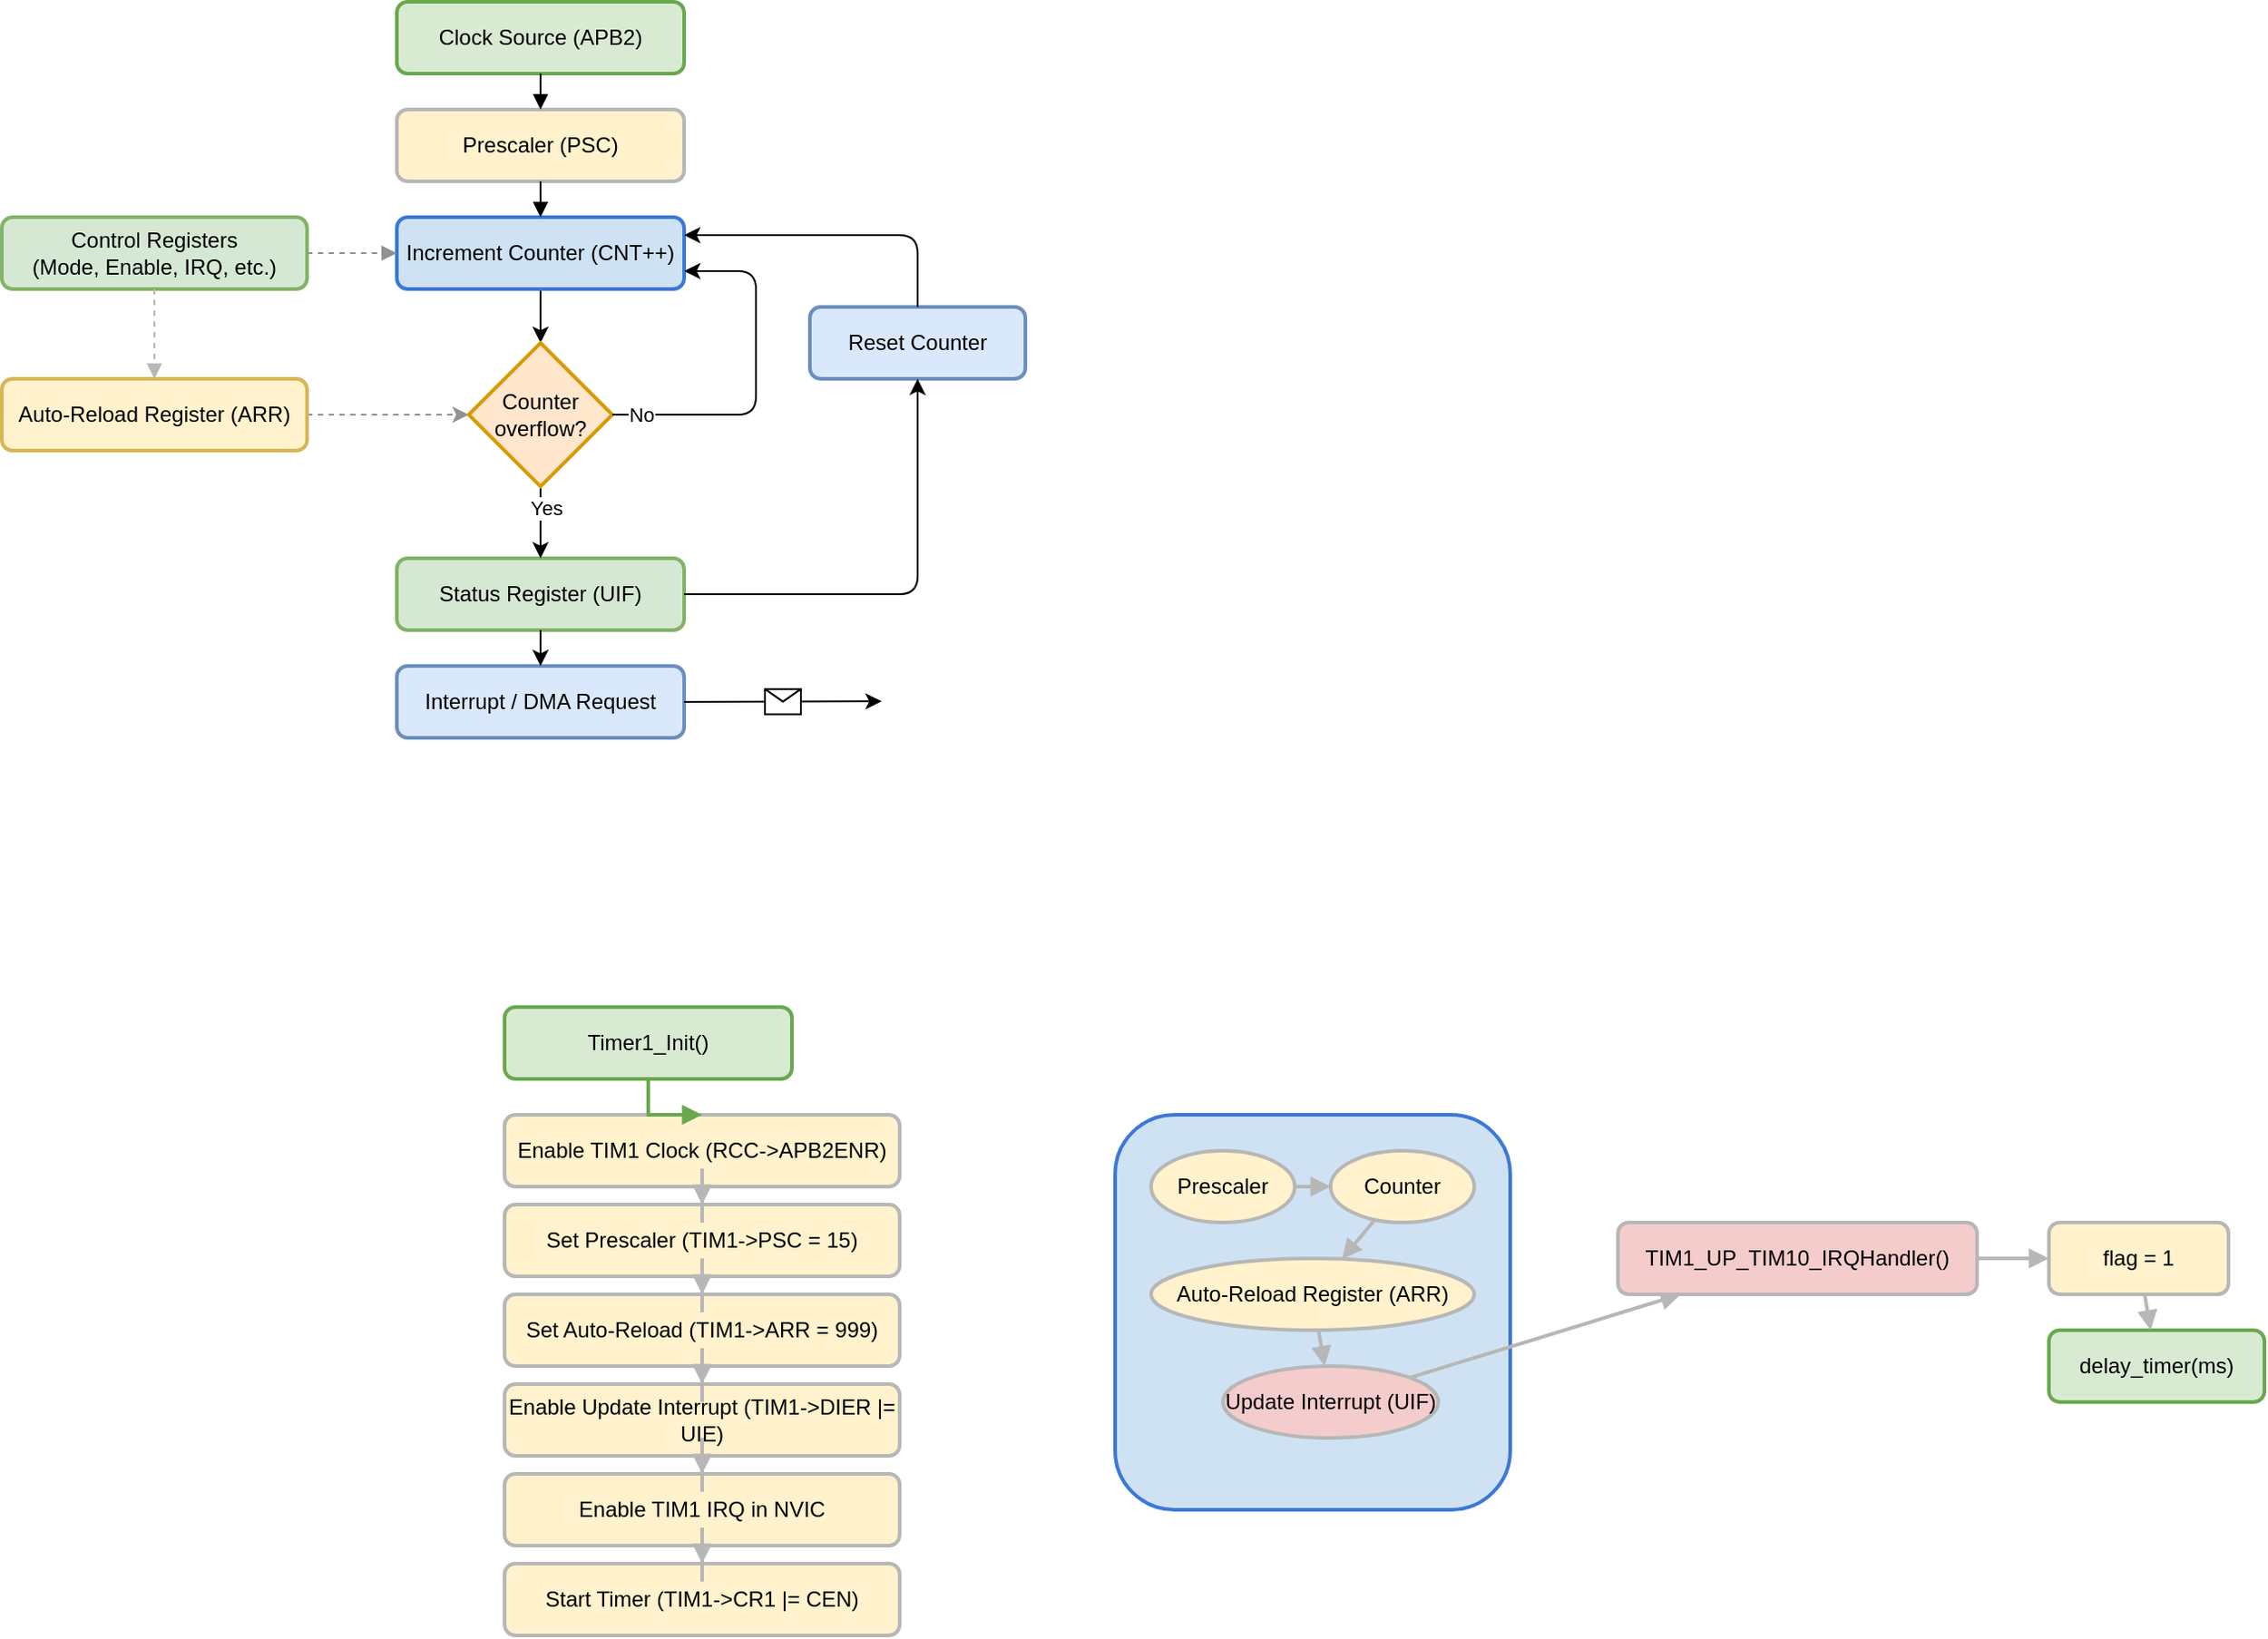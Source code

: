 <mxfile version="26.1.0">
  <diagram name="STM32 Timer Initialization and Operation" id="OYGYZj0x7JSzNcrnDPPu">
    <mxGraphModel dx="857" dy="570" grid="1" gridSize="10" guides="1" tooltips="1" connect="1" arrows="1" fold="1" page="1" pageScale="1" pageWidth="827" pageHeight="1169" math="0" shadow="0">
      <root>
        <mxCell id="0" />
        <mxCell id="1" parent="0" />
        <mxCell id="-2EMtrdd8e5tabBv266k-1" value="Timer1_Init()" style="rounded=1;whiteSpace=wrap;html=1;fillColor=#d9ead3;strokeColor=#6aa84f;strokeWidth=2;" vertex="1" parent="1">
          <mxGeometry x="340" y="570" width="160" height="40" as="geometry" />
        </mxCell>
        <mxCell id="-2EMtrdd8e5tabBv266k-2" value="Enable TIM1 Clock (RCC-&gt;APB2ENR)" style="rounded=1;whiteSpace=wrap;html=1;fillColor=#fff2cc;strokeColor=#b7b7b7;strokeWidth=2;" vertex="1" parent="1">
          <mxGeometry x="340" y="630" width="220" height="40" as="geometry" />
        </mxCell>
        <mxCell id="-2EMtrdd8e5tabBv266k-3" value="Set Prescaler (TIM1-&gt;PSC = 15)" style="rounded=1;whiteSpace=wrap;html=1;fillColor=#fff2cc;strokeColor=#b7b7b7;strokeWidth=2;" vertex="1" parent="1">
          <mxGeometry x="340" y="680" width="220" height="40" as="geometry" />
        </mxCell>
        <mxCell id="-2EMtrdd8e5tabBv266k-4" value="Set Auto-Reload (TIM1-&gt;ARR = 999)" style="rounded=1;whiteSpace=wrap;html=1;fillColor=#fff2cc;strokeColor=#b7b7b7;strokeWidth=2;" vertex="1" parent="1">
          <mxGeometry x="340" y="730" width="220" height="40" as="geometry" />
        </mxCell>
        <mxCell id="-2EMtrdd8e5tabBv266k-5" value="Enable Update Interrupt (TIM1-&gt;DIER |= UIE)" style="rounded=1;whiteSpace=wrap;html=1;fillColor=#fff2cc;strokeColor=#b7b7b7;strokeWidth=2;" vertex="1" parent="1">
          <mxGeometry x="340" y="780" width="220" height="40" as="geometry" />
        </mxCell>
        <mxCell id="-2EMtrdd8e5tabBv266k-6" value="Enable TIM1 IRQ in NVIC" style="rounded=1;whiteSpace=wrap;html=1;fillColor=#fff2cc;strokeColor=#b7b7b7;strokeWidth=2;" vertex="1" parent="1">
          <mxGeometry x="340" y="830" width="220" height="40" as="geometry" />
        </mxCell>
        <mxCell id="-2EMtrdd8e5tabBv266k-7" value="Start Timer (TIM1-&gt;CR1 |= CEN)" style="rounded=1;whiteSpace=wrap;html=1;fillColor=#fff2cc;strokeColor=#b7b7b7;strokeWidth=2;" vertex="1" parent="1">
          <mxGeometry x="340" y="880" width="220" height="40" as="geometry" />
        </mxCell>
        <mxCell id="-2EMtrdd8e5tabBv266k-8" style="edgeStyle=orthogonalEdgeStyle;rounded=0;orthogonalLoop=1;jettySize=auto;html=1;endArrow=block;endFill=1;strokeColor=#6aa84f;strokeWidth=2;" edge="1" parent="1" source="-2EMtrdd8e5tabBv266k-1" target="-2EMtrdd8e5tabBv266k-2">
          <mxGeometry relative="1" as="geometry" />
        </mxCell>
        <mxCell id="-2EMtrdd8e5tabBv266k-9" style="edgeStyle=orthogonalEdgeStyle;rounded=0;orthogonalLoop=1;jettySize=auto;html=1;endArrow=block;endFill=1;strokeColor=#b7b7b7;strokeWidth=2;" edge="1" parent="1" source="-2EMtrdd8e5tabBv266k-2" target="-2EMtrdd8e5tabBv266k-3">
          <mxGeometry relative="1" as="geometry" />
        </mxCell>
        <mxCell id="-2EMtrdd8e5tabBv266k-10" style="edgeStyle=orthogonalEdgeStyle;rounded=0;orthogonalLoop=1;jettySize=auto;html=1;endArrow=block;endFill=1;strokeColor=#b7b7b7;strokeWidth=2;" edge="1" parent="1" source="-2EMtrdd8e5tabBv266k-3" target="-2EMtrdd8e5tabBv266k-4">
          <mxGeometry relative="1" as="geometry" />
        </mxCell>
        <mxCell id="-2EMtrdd8e5tabBv266k-11" style="edgeStyle=orthogonalEdgeStyle;rounded=0;orthogonalLoop=1;jettySize=auto;html=1;endArrow=block;endFill=1;strokeColor=#b7b7b7;strokeWidth=2;" edge="1" parent="1" source="-2EMtrdd8e5tabBv266k-4" target="-2EMtrdd8e5tabBv266k-5">
          <mxGeometry relative="1" as="geometry" />
        </mxCell>
        <mxCell id="-2EMtrdd8e5tabBv266k-12" style="edgeStyle=orthogonalEdgeStyle;rounded=0;orthogonalLoop=1;jettySize=auto;html=1;endArrow=block;endFill=1;strokeColor=#b7b7b7;strokeWidth=2;" edge="1" parent="1" source="-2EMtrdd8e5tabBv266k-5" target="-2EMtrdd8e5tabBv266k-6">
          <mxGeometry relative="1" as="geometry" />
        </mxCell>
        <mxCell id="-2EMtrdd8e5tabBv266k-13" style="edgeStyle=orthogonalEdgeStyle;rounded=0;orthogonalLoop=1;jettySize=auto;html=1;endArrow=block;endFill=1;strokeColor=#b7b7b7;strokeWidth=2;" edge="1" parent="1" source="-2EMtrdd8e5tabBv266k-6" target="-2EMtrdd8e5tabBv266k-7">
          <mxGeometry relative="1" as="geometry" />
        </mxCell>
        <mxCell id="-2EMtrdd8e5tabBv266k-14" value="STM32 Timer1 Block" style="rounded=1;whiteSpace=wrap;html=1;fillColor=#cfe2f3;strokeColor=#3c78d8;strokeWidth=2;" vertex="1" parent="1">
          <mxGeometry x="680" y="630" width="220" height="220" as="geometry" />
        </mxCell>
        <mxCell id="-2EMtrdd8e5tabBv266k-15" value="Prescaler" style="ellipse;whiteSpace=wrap;html=1;fillColor=#fff2cc;strokeColor=#b7b7b7;strokeWidth=2;" vertex="1" parent="-2EMtrdd8e5tabBv266k-14">
          <mxGeometry x="20" y="20" width="80" height="40" as="geometry" />
        </mxCell>
        <mxCell id="-2EMtrdd8e5tabBv266k-16" value="Counter" style="ellipse;whiteSpace=wrap;html=1;fillColor=#fff2cc;strokeColor=#b7b7b7;strokeWidth=2;" vertex="1" parent="-2EMtrdd8e5tabBv266k-14">
          <mxGeometry x="120" y="20" width="80" height="40" as="geometry" />
        </mxCell>
        <mxCell id="-2EMtrdd8e5tabBv266k-17" value="Auto-Reload Register (ARR)" style="ellipse;whiteSpace=wrap;html=1;fillColor=#fff2cc;strokeColor=#b7b7b7;strokeWidth=2;" vertex="1" parent="-2EMtrdd8e5tabBv266k-14">
          <mxGeometry x="20" y="80" width="180" height="40" as="geometry" />
        </mxCell>
        <mxCell id="-2EMtrdd8e5tabBv266k-18" value="Update Interrupt (UIF)" style="ellipse;whiteSpace=wrap;html=1;fillColor=#f4cccc;strokeColor=#b7b7b7;strokeWidth=2;" vertex="1" parent="-2EMtrdd8e5tabBv266k-14">
          <mxGeometry x="60" y="140" width="120" height="40" as="geometry" />
        </mxCell>
        <mxCell id="-2EMtrdd8e5tabBv266k-19" style="endArrow=block;endFill=1;strokeColor=#b7b7b7;strokeWidth=2;" edge="1" parent="-2EMtrdd8e5tabBv266k-14" source="-2EMtrdd8e5tabBv266k-15" target="-2EMtrdd8e5tabBv266k-16">
          <mxGeometry relative="1" as="geometry" />
        </mxCell>
        <mxCell id="-2EMtrdd8e5tabBv266k-20" style="endArrow=block;endFill=1;strokeColor=#b7b7b7;strokeWidth=2;" edge="1" parent="-2EMtrdd8e5tabBv266k-14" source="-2EMtrdd8e5tabBv266k-16" target="-2EMtrdd8e5tabBv266k-17">
          <mxGeometry relative="1" as="geometry" />
        </mxCell>
        <mxCell id="-2EMtrdd8e5tabBv266k-21" style="endArrow=block;endFill=1;strokeColor=#b7b7b7;strokeWidth=2;" edge="1" parent="-2EMtrdd8e5tabBv266k-14" source="-2EMtrdd8e5tabBv266k-17" target="-2EMtrdd8e5tabBv266k-18">
          <mxGeometry relative="1" as="geometry" />
        </mxCell>
        <mxCell id="-2EMtrdd8e5tabBv266k-22" value="" style="endArrow=block;endFill=1;strokeColor=#b7b7b7;strokeWidth=2;" edge="1" parent="1" source="-2EMtrdd8e5tabBv266k-18" target="-2EMtrdd8e5tabBv266k-23">
          <mxGeometry relative="1" as="geometry" />
        </mxCell>
        <mxCell id="-2EMtrdd8e5tabBv266k-23" value="TIM1_UP_TIM10_IRQHandler()" style="rounded=1;whiteSpace=wrap;html=1;fillColor=#f4cccc;strokeColor=#b7b7b7;strokeWidth=2;" vertex="1" parent="1">
          <mxGeometry x="960" y="690" width="200" height="40" as="geometry" />
        </mxCell>
        <mxCell id="-2EMtrdd8e5tabBv266k-24" value="" style="endArrow=block;endFill=1;strokeColor=#b7b7b7;strokeWidth=2;" edge="1" parent="1" source="-2EMtrdd8e5tabBv266k-23" target="-2EMtrdd8e5tabBv266k-25">
          <mxGeometry relative="1" as="geometry" />
        </mxCell>
        <mxCell id="-2EMtrdd8e5tabBv266k-25" value="flag = 1" style="rounded=1;whiteSpace=wrap;html=1;fillColor=#fff2cc;strokeColor=#b7b7b7;strokeWidth=2;" vertex="1" parent="1">
          <mxGeometry x="1200" y="690" width="100" height="40" as="geometry" />
        </mxCell>
        <mxCell id="-2EMtrdd8e5tabBv266k-26" value="delay_timer(ms)" style="rounded=1;whiteSpace=wrap;html=1;fillColor=#d9ead3;strokeColor=#6aa84f;strokeWidth=2;" vertex="1" parent="1">
          <mxGeometry x="1200" y="750" width="120" height="40" as="geometry" />
        </mxCell>
        <mxCell id="-2EMtrdd8e5tabBv266k-27" value="" style="endArrow=block;endFill=1;strokeColor=#b7b7b7;strokeWidth=2;" edge="1" parent="1" source="-2EMtrdd8e5tabBv266k-25" target="-2EMtrdd8e5tabBv266k-26">
          <mxGeometry relative="1" as="geometry" />
        </mxCell>
        <mxCell id="-2EMtrdd8e5tabBv266k-28" value="Clock Source (APB2)" style="rounded=1;whiteSpace=wrap;html=1;fillColor=#d9ead3;strokeColor=#6aa84f;strokeWidth=2;" vertex="1" parent="1">
          <mxGeometry x="280" y="10" width="160" height="40" as="geometry" />
        </mxCell>
        <mxCell id="-2EMtrdd8e5tabBv266k-29" value="Prescaler (PSC)" style="rounded=1;whiteSpace=wrap;html=1;fillColor=#fff2cc;strokeColor=#b7b7b7;strokeWidth=2;" vertex="1" parent="1">
          <mxGeometry x="280" y="70" width="160" height="40" as="geometry" />
        </mxCell>
        <mxCell id="-2EMtrdd8e5tabBv266k-43" value="" style="edgeStyle=orthogonalEdgeStyle;rounded=0;orthogonalLoop=1;jettySize=auto;html=1;" edge="1" parent="1" source="-2EMtrdd8e5tabBv266k-30" target="-2EMtrdd8e5tabBv266k-42">
          <mxGeometry relative="1" as="geometry" />
        </mxCell>
        <mxCell id="-2EMtrdd8e5tabBv266k-30" value="Increment Counter (CNT++)" style="rounded=1;whiteSpace=wrap;html=1;fillColor=#cfe2f3;strokeColor=#3c78d8;strokeWidth=2;" vertex="1" parent="1">
          <mxGeometry x="280" y="130" width="160" height="40" as="geometry" />
        </mxCell>
        <mxCell id="-2EMtrdd8e5tabBv266k-55" value="" style="edgeStyle=orthogonalEdgeStyle;rounded=0;orthogonalLoop=1;jettySize=auto;html=1;dashed=1;strokeColor=light-dark(#929292, #ededed);" edge="1" parent="1" source="-2EMtrdd8e5tabBv266k-31" target="-2EMtrdd8e5tabBv266k-42">
          <mxGeometry relative="1" as="geometry" />
        </mxCell>
        <mxCell id="-2EMtrdd8e5tabBv266k-31" value="Auto-Reload Register (ARR)" style="rounded=1;whiteSpace=wrap;html=1;fillColor=#fff2cc;strokeColor=#d6b656;strokeWidth=2;" vertex="1" parent="1">
          <mxGeometry x="60" y="220" width="170" height="40" as="geometry" />
        </mxCell>
        <mxCell id="-2EMtrdd8e5tabBv266k-33" value="Status Register (UIF)" style="rounded=1;whiteSpace=wrap;html=1;fillColor=#d5e8d4;strokeColor=#82b366;strokeWidth=2;" vertex="1" parent="1">
          <mxGeometry x="280" y="320" width="160" height="40" as="geometry" />
        </mxCell>
        <mxCell id="-2EMtrdd8e5tabBv266k-35" value="Interrupt / DMA Request" style="rounded=1;whiteSpace=wrap;html=1;fillColor=#dae8fc;strokeColor=#6c8ebf;strokeWidth=2;" vertex="1" parent="1">
          <mxGeometry x="280" y="380" width="160" height="40" as="geometry" />
        </mxCell>
        <mxCell id="-2EMtrdd8e5tabBv266k-37" style="endArrow=block;endFill=1;strokeColor=light-dark(#000000, #4a7f33);strokeWidth=1;" edge="1" parent="1" source="-2EMtrdd8e5tabBv266k-28" target="-2EMtrdd8e5tabBv266k-29">
          <mxGeometry relative="1" as="geometry" />
        </mxCell>
        <mxCell id="-2EMtrdd8e5tabBv266k-38" style="endArrow=block;endFill=1;strokeColor=light-dark(#000000, #505050);strokeWidth=1;" edge="1" parent="1" source="-2EMtrdd8e5tabBv266k-29" target="-2EMtrdd8e5tabBv266k-30">
          <mxGeometry relative="1" as="geometry" />
        </mxCell>
        <mxCell id="-2EMtrdd8e5tabBv266k-39" value="Control Registers&#xa;(Mode, Enable, IRQ, etc.)" style="rounded=1;whiteSpace=wrap;html=1;fillColor=#d5e8d4;strokeColor=#82b366;strokeWidth=2;" vertex="1" parent="1">
          <mxGeometry x="60" y="130" width="170" height="40" as="geometry" />
        </mxCell>
        <mxCell id="-2EMtrdd8e5tabBv266k-40" style="endArrow=block;endFill=1;dashed=1;strokeColor=light-dark(#919191, #505050);strokeWidth=1;" edge="1" parent="1" source="-2EMtrdd8e5tabBv266k-39" target="-2EMtrdd8e5tabBv266k-30">
          <mxGeometry relative="1" as="geometry" />
        </mxCell>
        <mxCell id="-2EMtrdd8e5tabBv266k-41" style="endArrow=block;endFill=1;dashed=1;strokeColor=#b7b7b7;strokeWidth=1;" edge="1" parent="1" source="-2EMtrdd8e5tabBv266k-39" target="-2EMtrdd8e5tabBv266k-31">
          <mxGeometry relative="1" as="geometry" />
        </mxCell>
        <mxCell id="-2EMtrdd8e5tabBv266k-48" value="" style="edgeStyle=orthogonalEdgeStyle;rounded=0;orthogonalLoop=1;jettySize=auto;html=1;" edge="1" parent="1" source="-2EMtrdd8e5tabBv266k-42">
          <mxGeometry relative="1" as="geometry">
            <mxPoint x="360" y="320" as="targetPoint" />
          </mxGeometry>
        </mxCell>
        <mxCell id="-2EMtrdd8e5tabBv266k-49" value="Yes" style="edgeLabel;html=1;align=center;verticalAlign=middle;resizable=0;points=[];" vertex="1" connectable="0" parent="-2EMtrdd8e5tabBv266k-48">
          <mxGeometry x="-0.437" y="3" relative="1" as="geometry">
            <mxPoint as="offset" />
          </mxGeometry>
        </mxCell>
        <mxCell id="-2EMtrdd8e5tabBv266k-42" value="Counter overflow?" style="rhombus;whiteSpace=wrap;html=1;fillColor=#ffe6cc;strokeColor=#d79b00;strokeWidth=2;" vertex="1" parent="1">
          <mxGeometry x="320" y="200" width="80" height="80" as="geometry" />
        </mxCell>
        <mxCell id="-2EMtrdd8e5tabBv266k-46" value="" style="curved=1;endArrow=classic;html=1;rounded=0;entryX=1;entryY=0.75;entryDx=0;entryDy=0;exitX=1;exitY=0.5;exitDx=0;exitDy=0;strokeWidth=1;" edge="1" parent="1" source="-2EMtrdd8e5tabBv266k-42" target="-2EMtrdd8e5tabBv266k-30">
          <mxGeometry width="50" height="50" relative="1" as="geometry">
            <mxPoint x="490" y="280" as="sourcePoint" />
            <mxPoint x="540" y="230" as="targetPoint" />
            <Array as="points">
              <mxPoint x="460" y="240" />
              <mxPoint x="480" y="240" />
              <mxPoint x="480" y="220" />
              <mxPoint x="480" y="180" />
              <mxPoint x="480" y="160" />
              <mxPoint x="460" y="160" />
            </Array>
          </mxGeometry>
        </mxCell>
        <mxCell id="-2EMtrdd8e5tabBv266k-47" value="No" style="edgeLabel;html=1;align=center;verticalAlign=middle;resizable=0;points=[];" vertex="1" connectable="0" parent="-2EMtrdd8e5tabBv266k-46">
          <mxGeometry x="-0.839" relative="1" as="geometry">
            <mxPoint as="offset" />
          </mxGeometry>
        </mxCell>
        <mxCell id="-2EMtrdd8e5tabBv266k-50" value="" style="endArrow=classic;html=1;rounded=0;entryX=0.5;entryY=0;entryDx=0;entryDy=0;exitX=0.5;exitY=1;exitDx=0;exitDy=0;" edge="1" parent="1" source="-2EMtrdd8e5tabBv266k-33" target="-2EMtrdd8e5tabBv266k-35">
          <mxGeometry width="50" height="50" relative="1" as="geometry">
            <mxPoint x="410" y="400" as="sourcePoint" />
            <mxPoint x="460" y="350" as="targetPoint" />
          </mxGeometry>
        </mxCell>
        <mxCell id="-2EMtrdd8e5tabBv266k-52" value="Reset Counter" style="rounded=1;whiteSpace=wrap;html=1;fillColor=#dae8fc;strokeColor=#6c8ebf;strokeWidth=2;" vertex="1" parent="1">
          <mxGeometry x="510" y="180" width="120" height="40" as="geometry" />
        </mxCell>
        <mxCell id="-2EMtrdd8e5tabBv266k-53" value="" style="curved=1;endArrow=classic;html=1;rounded=0;entryX=0.5;entryY=1;entryDx=0;entryDy=0;exitX=1;exitY=0.5;exitDx=0;exitDy=0;" edge="1" parent="1" source="-2EMtrdd8e5tabBv266k-33" target="-2EMtrdd8e5tabBv266k-52">
          <mxGeometry width="50" height="50" relative="1" as="geometry">
            <mxPoint x="620" y="380" as="sourcePoint" />
            <mxPoint x="670" y="330" as="targetPoint" />
            <Array as="points">
              <mxPoint x="550" y="340" />
              <mxPoint x="570" y="340" />
              <mxPoint x="570" y="320" />
            </Array>
          </mxGeometry>
        </mxCell>
        <mxCell id="-2EMtrdd8e5tabBv266k-54" value="" style="curved=1;endArrow=classic;html=1;rounded=0;entryX=1;entryY=0.25;entryDx=0;entryDy=0;exitX=0.5;exitY=0;exitDx=0;exitDy=0;" edge="1" parent="1" source="-2EMtrdd8e5tabBv266k-52" target="-2EMtrdd8e5tabBv266k-30">
          <mxGeometry width="50" height="50" relative="1" as="geometry">
            <mxPoint x="570" y="170" as="sourcePoint" />
            <mxPoint x="580" y="110" as="targetPoint" />
            <Array as="points">
              <mxPoint x="570" y="160" />
              <mxPoint x="570" y="140" />
              <mxPoint x="550" y="140" />
            </Array>
          </mxGeometry>
        </mxCell>
        <mxCell id="-2EMtrdd8e5tabBv266k-56" value="" style="endArrow=classic;html=1;rounded=0;exitX=1;exitY=0.5;exitDx=0;exitDy=0;" edge="1" parent="1" source="-2EMtrdd8e5tabBv266k-35">
          <mxGeometry relative="1" as="geometry">
            <mxPoint x="450" y="399.66" as="sourcePoint" />
            <mxPoint x="550" y="399.66" as="targetPoint" />
          </mxGeometry>
        </mxCell>
        <mxCell id="-2EMtrdd8e5tabBv266k-57" value="" style="shape=message;html=1;outlineConnect=0;" vertex="1" parent="-2EMtrdd8e5tabBv266k-56">
          <mxGeometry width="20" height="14" relative="1" as="geometry">
            <mxPoint x="-10" y="-7" as="offset" />
          </mxGeometry>
        </mxCell>
      </root>
    </mxGraphModel>
  </diagram>
</mxfile>
